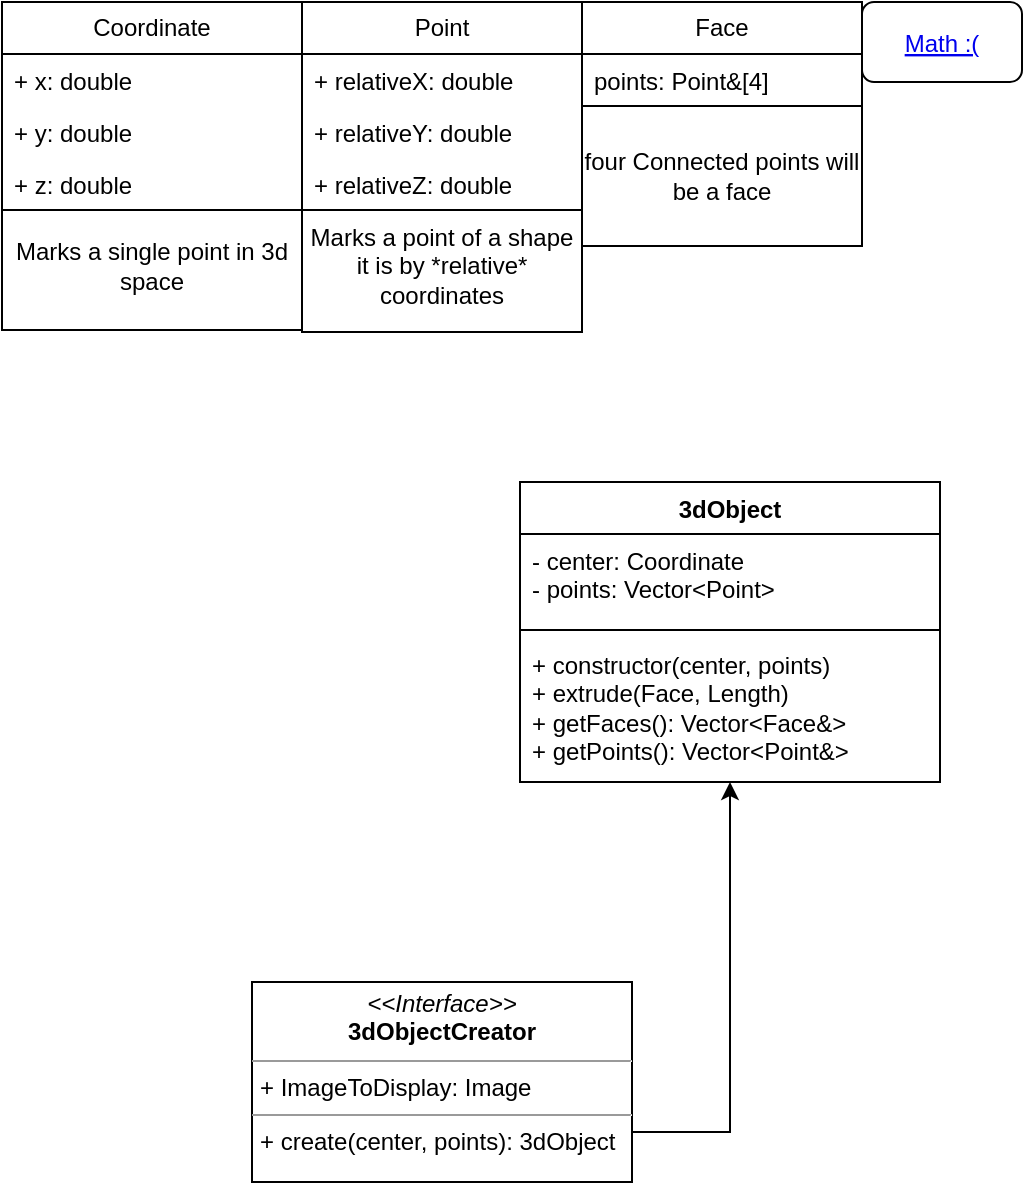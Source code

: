 <mxfile version="21.6.5" type="device">
  <diagram name="Page-1" id="1qUIvKNOX8t54b5tFXDH">
    <mxGraphModel dx="1914" dy="991" grid="1" gridSize="10" guides="1" tooltips="1" connect="1" arrows="1" fold="1" page="1" pageScale="1" pageWidth="850" pageHeight="1100" math="0" shadow="0">
      <root>
        <mxCell id="0" />
        <mxCell id="1" parent="0" />
        <mxCell id="sHFwmyitdx2s0PxhrnXJ-1" value="3dObject" style="swimlane;fontStyle=1;align=center;verticalAlign=top;childLayout=stackLayout;horizontal=1;startSize=26;horizontalStack=0;resizeParent=1;resizeParentMax=0;resizeLast=0;collapsible=1;marginBottom=0;whiteSpace=wrap;html=1;" parent="1" vertex="1">
          <mxGeometry x="279" y="300" width="210" height="150" as="geometry" />
        </mxCell>
        <mxCell id="sHFwmyitdx2s0PxhrnXJ-2" value="- center: Coordinate&lt;br&gt;- points: Vector&amp;lt;Point&amp;gt;" style="text;strokeColor=none;fillColor=none;align=left;verticalAlign=top;spacingLeft=4;spacingRight=4;overflow=hidden;rotatable=0;points=[[0,0.5],[1,0.5]];portConstraint=eastwest;whiteSpace=wrap;html=1;" parent="sHFwmyitdx2s0PxhrnXJ-1" vertex="1">
          <mxGeometry y="26" width="210" height="44" as="geometry" />
        </mxCell>
        <mxCell id="sHFwmyitdx2s0PxhrnXJ-3" value="" style="line;strokeWidth=1;fillColor=none;align=left;verticalAlign=middle;spacingTop=-1;spacingLeft=3;spacingRight=3;rotatable=0;labelPosition=right;points=[];portConstraint=eastwest;strokeColor=inherit;" parent="sHFwmyitdx2s0PxhrnXJ-1" vertex="1">
          <mxGeometry y="70" width="210" height="8" as="geometry" />
        </mxCell>
        <mxCell id="sHFwmyitdx2s0PxhrnXJ-4" value="+ constructor(center, points)&lt;br&gt;+ extrude(Face, Length)&lt;br&gt;+ getFaces(): Vector&amp;lt;Face&amp;amp;&amp;gt;&lt;br&gt;+ getPoints(): Vector&amp;lt;Point&amp;amp;&amp;gt;" style="text;strokeColor=none;fillColor=none;align=left;verticalAlign=top;spacingLeft=4;spacingRight=4;overflow=hidden;rotatable=0;points=[[0,0.5],[1,0.5]];portConstraint=eastwest;whiteSpace=wrap;html=1;" parent="sHFwmyitdx2s0PxhrnXJ-1" vertex="1">
          <mxGeometry y="78" width="210" height="72" as="geometry" />
        </mxCell>
        <mxCell id="sHFwmyitdx2s0PxhrnXJ-6" value="Coordinate" style="swimlane;fontStyle=0;childLayout=stackLayout;horizontal=1;startSize=26;fillColor=none;horizontalStack=0;resizeParent=1;resizeParentMax=0;resizeLast=0;collapsible=1;marginBottom=0;whiteSpace=wrap;html=1;" parent="1" vertex="1">
          <mxGeometry x="20" y="60" width="150" height="164" as="geometry" />
        </mxCell>
        <mxCell id="sHFwmyitdx2s0PxhrnXJ-7" value="+ x: double" style="text;strokeColor=none;fillColor=none;align=left;verticalAlign=top;spacingLeft=4;spacingRight=4;overflow=hidden;rotatable=0;points=[[0,0.5],[1,0.5]];portConstraint=eastwest;whiteSpace=wrap;html=1;" parent="sHFwmyitdx2s0PxhrnXJ-6" vertex="1">
          <mxGeometry y="26" width="150" height="26" as="geometry" />
        </mxCell>
        <mxCell id="sHFwmyitdx2s0PxhrnXJ-8" value="+ y: double" style="text;strokeColor=none;fillColor=none;align=left;verticalAlign=top;spacingLeft=4;spacingRight=4;overflow=hidden;rotatable=0;points=[[0,0.5],[1,0.5]];portConstraint=eastwest;whiteSpace=wrap;html=1;" parent="sHFwmyitdx2s0PxhrnXJ-6" vertex="1">
          <mxGeometry y="52" width="150" height="26" as="geometry" />
        </mxCell>
        <mxCell id="sHFwmyitdx2s0PxhrnXJ-9" value="+ z: double" style="text;strokeColor=none;fillColor=none;align=left;verticalAlign=top;spacingLeft=4;spacingRight=4;overflow=hidden;rotatable=0;points=[[0,0.5],[1,0.5]];portConstraint=eastwest;whiteSpace=wrap;html=1;" parent="sHFwmyitdx2s0PxhrnXJ-6" vertex="1">
          <mxGeometry y="78" width="150" height="26" as="geometry" />
        </mxCell>
        <mxCell id="sHFwmyitdx2s0PxhrnXJ-19" value="" style="swimlane;startSize=0;" parent="sHFwmyitdx2s0PxhrnXJ-6" vertex="1">
          <mxGeometry y="104" width="150" height="60" as="geometry" />
        </mxCell>
        <mxCell id="sHFwmyitdx2s0PxhrnXJ-14" value="Marks a single point in 3d space" style="text;html=1;strokeColor=none;fillColor=none;align=center;verticalAlign=middle;whiteSpace=wrap;rounded=0;" parent="sHFwmyitdx2s0PxhrnXJ-19" vertex="1">
          <mxGeometry x="5" y="-2" width="140" height="60" as="geometry" />
        </mxCell>
        <mxCell id="sHFwmyitdx2s0PxhrnXJ-10" value="Point" style="swimlane;fontStyle=0;childLayout=stackLayout;horizontal=1;startSize=26;fillColor=none;horizontalStack=0;resizeParent=1;resizeParentMax=0;resizeLast=0;collapsible=1;marginBottom=0;whiteSpace=wrap;html=1;" parent="1" vertex="1">
          <mxGeometry x="170" y="60" width="140" height="165" as="geometry" />
        </mxCell>
        <mxCell id="sHFwmyitdx2s0PxhrnXJ-11" value="+ relativeX: double" style="text;strokeColor=none;fillColor=none;align=left;verticalAlign=top;spacingLeft=4;spacingRight=4;overflow=hidden;rotatable=0;points=[[0,0.5],[1,0.5]];portConstraint=eastwest;whiteSpace=wrap;html=1;" parent="sHFwmyitdx2s0PxhrnXJ-10" vertex="1">
          <mxGeometry y="26" width="140" height="26" as="geometry" />
        </mxCell>
        <mxCell id="sHFwmyitdx2s0PxhrnXJ-12" value="+ relativeY: double" style="text;strokeColor=none;fillColor=none;align=left;verticalAlign=top;spacingLeft=4;spacingRight=4;overflow=hidden;rotatable=0;points=[[0,0.5],[1,0.5]];portConstraint=eastwest;whiteSpace=wrap;html=1;" parent="sHFwmyitdx2s0PxhrnXJ-10" vertex="1">
          <mxGeometry y="52" width="140" height="26" as="geometry" />
        </mxCell>
        <mxCell id="sHFwmyitdx2s0PxhrnXJ-13" value="+ relativeZ: double" style="text;strokeColor=none;fillColor=none;align=left;verticalAlign=top;spacingLeft=4;spacingRight=4;overflow=hidden;rotatable=0;points=[[0,0.5],[1,0.5]];portConstraint=eastwest;whiteSpace=wrap;html=1;" parent="sHFwmyitdx2s0PxhrnXJ-10" vertex="1">
          <mxGeometry y="78" width="140" height="26" as="geometry" />
        </mxCell>
        <mxCell id="sHFwmyitdx2s0PxhrnXJ-18" value="" style="swimlane;startSize=0;" parent="sHFwmyitdx2s0PxhrnXJ-10" vertex="1">
          <mxGeometry y="104" width="140" height="61" as="geometry" />
        </mxCell>
        <mxCell id="sHFwmyitdx2s0PxhrnXJ-17" value="Marks a point of a shape&lt;br&gt;it is by *relative* coordinates" style="text;html=1;strokeColor=none;fillColor=none;align=center;verticalAlign=middle;whiteSpace=wrap;rounded=0;" parent="sHFwmyitdx2s0PxhrnXJ-18" vertex="1">
          <mxGeometry y="-5" width="140" height="66" as="geometry" />
        </mxCell>
        <mxCell id="sHFwmyitdx2s0PxhrnXJ-21" value="Face" style="swimlane;fontStyle=0;childLayout=stackLayout;horizontal=1;startSize=26;fillColor=none;horizontalStack=0;resizeParent=1;resizeParentMax=0;resizeLast=0;collapsible=1;marginBottom=0;whiteSpace=wrap;html=1;" parent="1" vertex="1">
          <mxGeometry x="310" y="60" width="140" height="122" as="geometry" />
        </mxCell>
        <mxCell id="sHFwmyitdx2s0PxhrnXJ-22" value="points: Point&amp;amp;[4]" style="text;strokeColor=none;fillColor=none;align=left;verticalAlign=top;spacingLeft=4;spacingRight=4;overflow=hidden;rotatable=0;points=[[0,0.5],[1,0.5]];portConstraint=eastwest;whiteSpace=wrap;html=1;" parent="sHFwmyitdx2s0PxhrnXJ-21" vertex="1">
          <mxGeometry y="26" width="140" height="26" as="geometry" />
        </mxCell>
        <mxCell id="sHFwmyitdx2s0PxhrnXJ-28" value="" style="swimlane;startSize=0;" parent="sHFwmyitdx2s0PxhrnXJ-21" vertex="1">
          <mxGeometry y="52" width="140" height="70" as="geometry" />
        </mxCell>
        <mxCell id="sHFwmyitdx2s0PxhrnXJ-26" value="four Connected points will be a face" style="text;html=1;strokeColor=none;fillColor=none;align=center;verticalAlign=middle;whiteSpace=wrap;rounded=0;" parent="sHFwmyitdx2s0PxhrnXJ-28" vertex="1">
          <mxGeometry y="10" width="140" height="50" as="geometry" />
        </mxCell>
        <mxCell id="sHFwmyitdx2s0PxhrnXJ-31" style="edgeStyle=orthogonalEdgeStyle;rounded=0;orthogonalLoop=1;jettySize=auto;html=1;exitX=1;exitY=0.75;exitDx=0;exitDy=0;" parent="1" source="sHFwmyitdx2s0PxhrnXJ-30" target="sHFwmyitdx2s0PxhrnXJ-1" edge="1">
          <mxGeometry relative="1" as="geometry" />
        </mxCell>
        <mxCell id="sHFwmyitdx2s0PxhrnXJ-30" value="&lt;p style=&quot;margin:0px;margin-top:4px;text-align:center;&quot;&gt;&lt;i&gt;&amp;lt;&amp;lt;Interface&amp;gt;&amp;gt;&lt;/i&gt;&lt;br&gt;&lt;b&gt;3dObjectCreator&lt;/b&gt;&lt;/p&gt;&lt;hr size=&quot;1&quot;&gt;&lt;p style=&quot;margin:0px;margin-left:4px;&quot;&gt;+ ImageToDisplay: Image&lt;br&gt;&lt;/p&gt;&lt;hr size=&quot;1&quot;&gt;&lt;p style=&quot;margin:0px;margin-left:4px;&quot;&gt;+ create(center, points): 3dObject&lt;br&gt;&lt;/p&gt;" style="verticalAlign=top;align=left;overflow=fill;fontSize=12;fontFamily=Helvetica;html=1;whiteSpace=wrap;" parent="1" vertex="1">
          <mxGeometry x="145" y="550" width="190" height="100" as="geometry" />
        </mxCell>
        <UserObject label="Math :(" linkTarget="_blank" link="data:page/id,1qUIvKNOX8t54b5tFXDH" id="sHFwmyitdx2s0PxhrnXJ-32">
          <mxCell style="fontColor=#0000EE;fontStyle=4;rounded=1;overflow=hidden;spacing=10;" parent="1" vertex="1">
            <mxGeometry x="450" y="60" width="80" height="40" as="geometry" />
          </mxCell>
        </UserObject>
      </root>
    </mxGraphModel>
  </diagram>
</mxfile>
